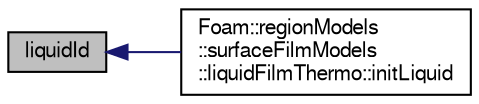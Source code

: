 digraph "liquidId"
{
  bgcolor="transparent";
  edge [fontname="FreeSans",fontsize="10",labelfontname="FreeSans",labelfontsize="10"];
  node [fontname="FreeSans",fontsize="10",shape=record];
  rankdir="LR";
  Node1 [label="liquidId",height=0.2,width=0.4,color="black", fillcolor="grey75", style="filled" fontcolor="black"];
  Node1 -> Node2 [dir="back",color="midnightblue",fontsize="10",style="solid",fontname="FreeSans"];
  Node2 [label="Foam::regionModels\l::surfaceFilmModels\l::liquidFilmThermo::initLiquid",height=0.2,width=0.4,color="black",URL="$a01319.html#a5673e50c4f933c26fce60fdc3fb74323",tooltip="Initialise the liquid pointer. "];
}
